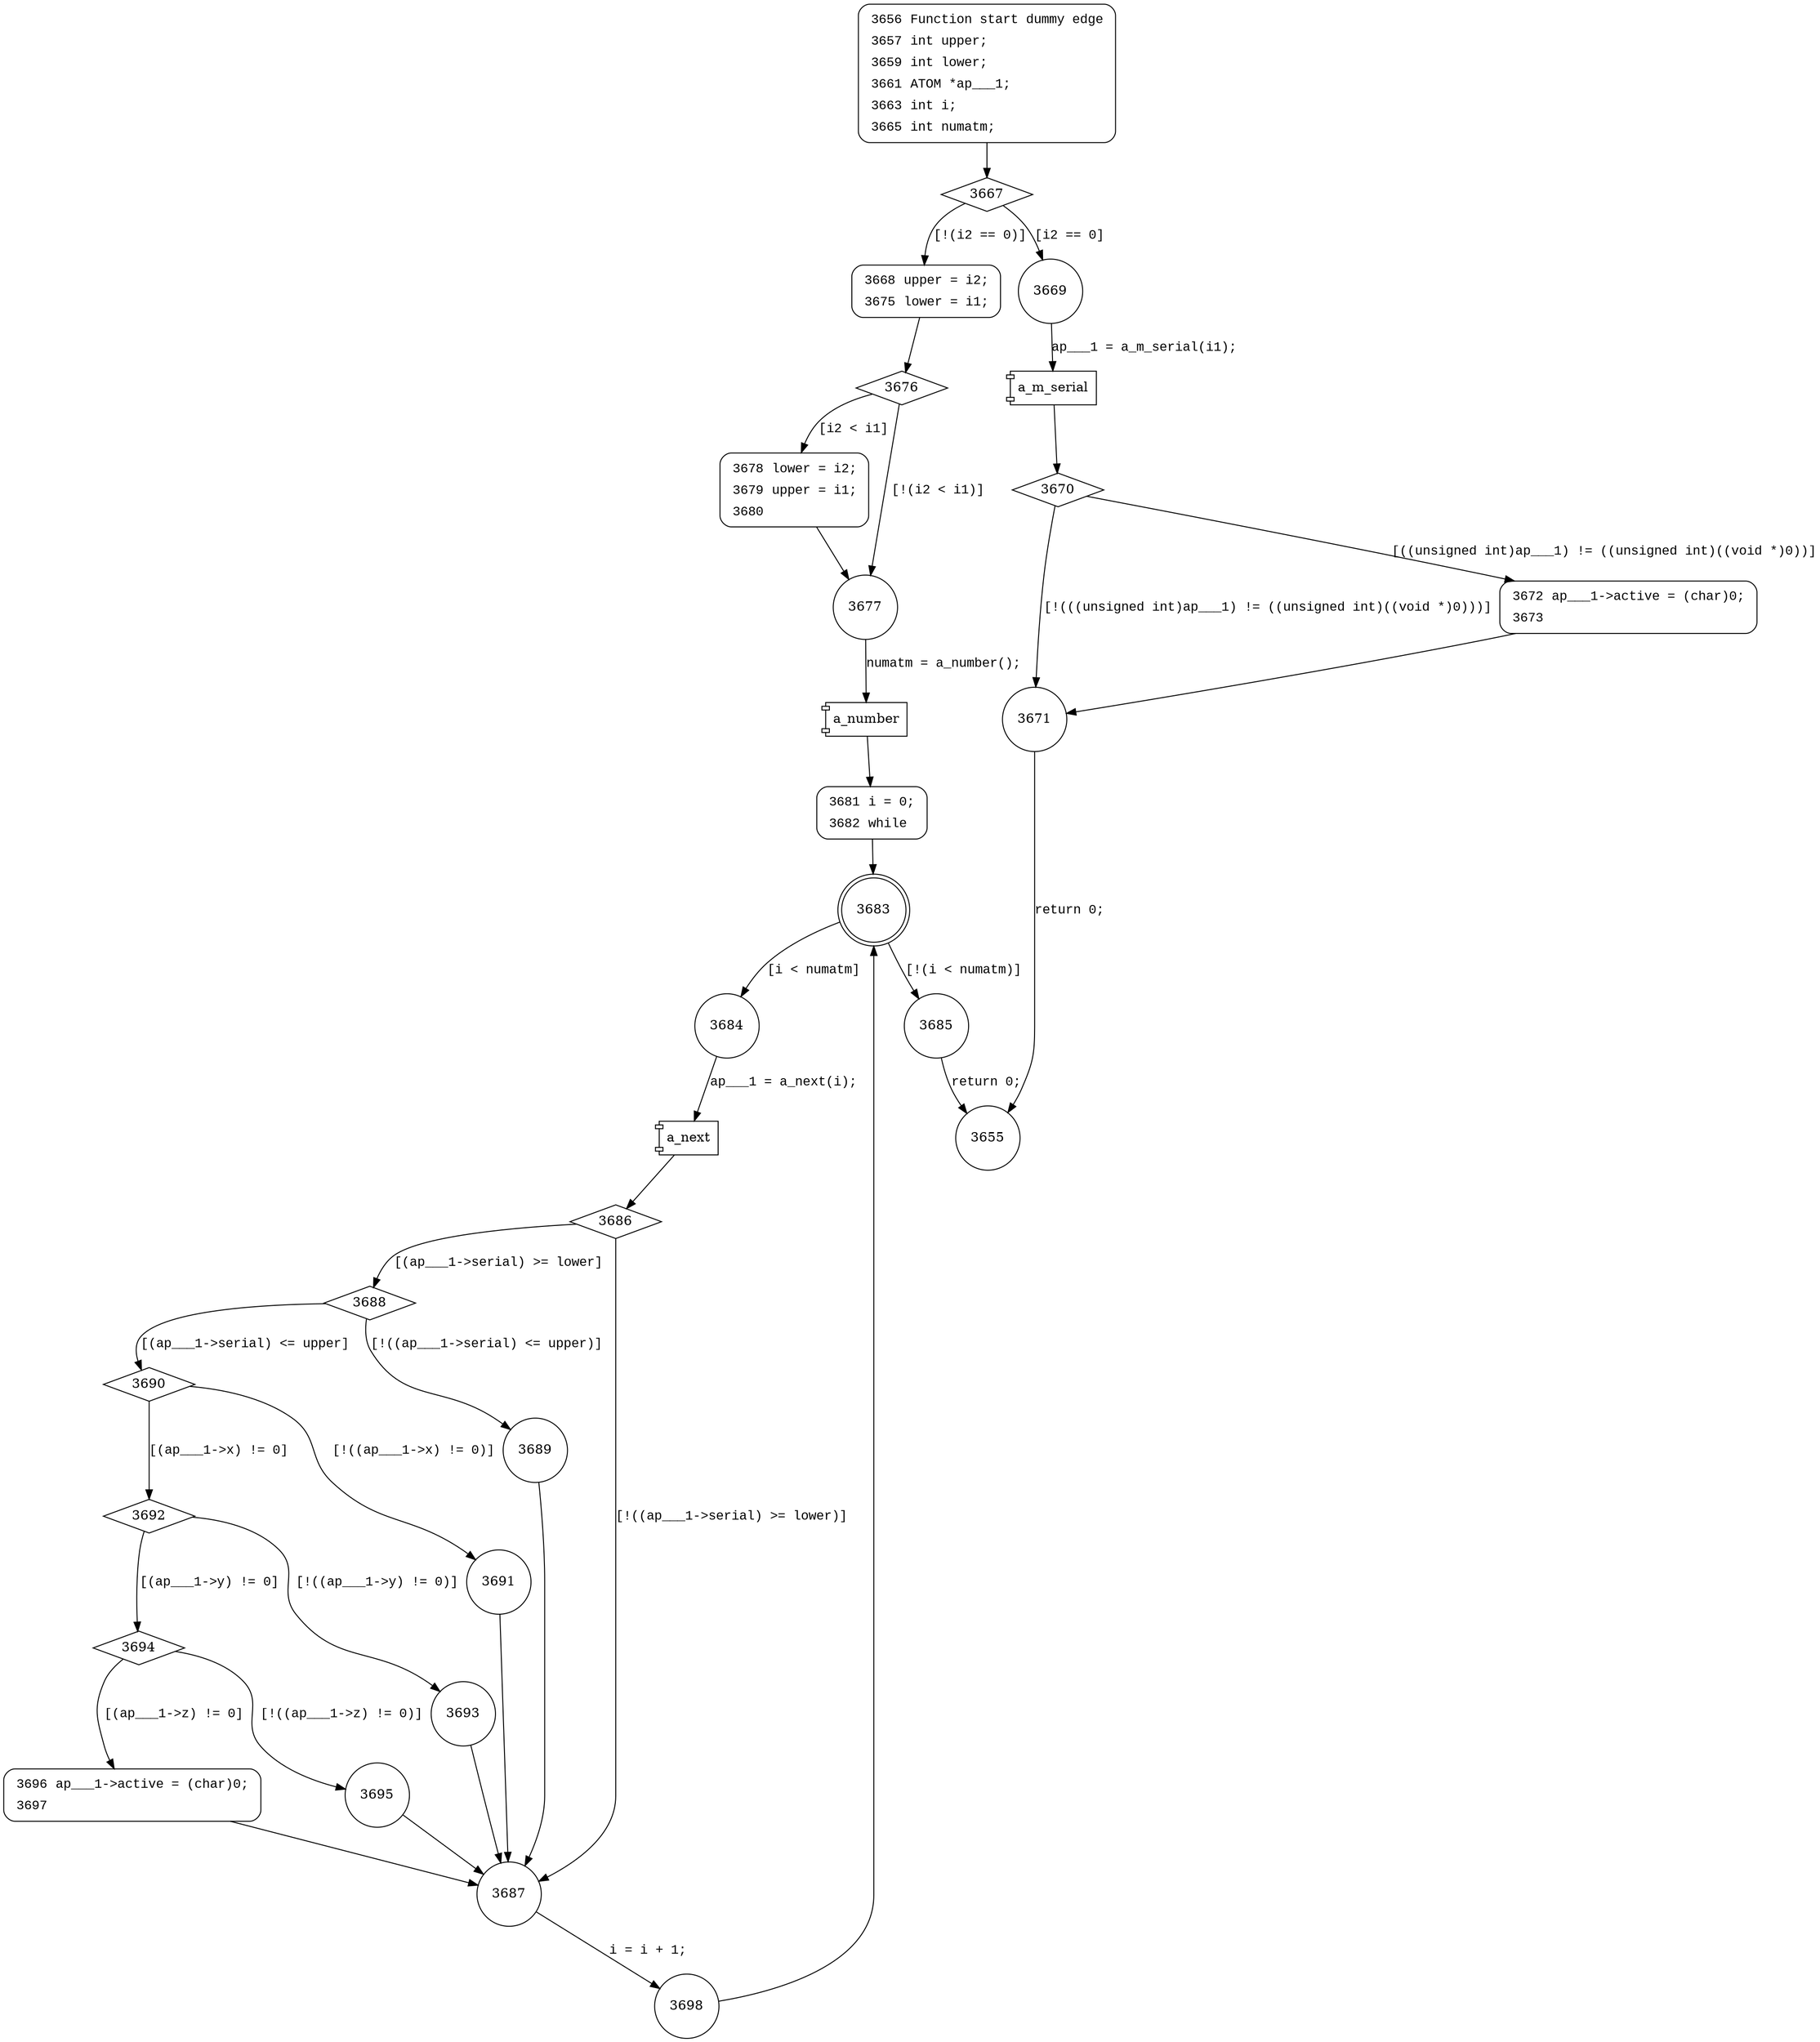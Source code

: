 digraph inactivate_non_zero {
3667 [shape="diamond"]
3668 [shape="circle"]
3669 [shape="circle"]
3670 [shape="diamond"]
3671 [shape="circle"]
3672 [shape="circle"]
3655 [shape="circle"]
3676 [shape="diamond"]
3677 [shape="circle"]
3678 [shape="circle"]
3681 [shape="circle"]
3683 [shape="doublecircle"]
3685 [shape="circle"]
3684 [shape="circle"]
3686 [shape="diamond"]
3687 [shape="circle"]
3688 [shape="diamond"]
3689 [shape="circle"]
3690 [shape="diamond"]
3691 [shape="circle"]
3692 [shape="diamond"]
3693 [shape="circle"]
3694 [shape="diamond"]
3695 [shape="circle"]
3696 [shape="circle"]
3698 [shape="circle"]
3656 [style="filled,bold" penwidth="1" fillcolor="white" fontname="Courier New" shape="Mrecord" label=<<table border="0" cellborder="0" cellpadding="3" bgcolor="white"><tr><td align="right">3656</td><td align="left">Function start dummy edge</td></tr><tr><td align="right">3657</td><td align="left">int upper;</td></tr><tr><td align="right">3659</td><td align="left">int lower;</td></tr><tr><td align="right">3661</td><td align="left">ATOM *ap___1;</td></tr><tr><td align="right">3663</td><td align="left">int i;</td></tr><tr><td align="right">3665</td><td align="left">int numatm;</td></tr></table>>]
3656 -> 3667[label=""]
3672 [style="filled,bold" penwidth="1" fillcolor="white" fontname="Courier New" shape="Mrecord" label=<<table border="0" cellborder="0" cellpadding="3" bgcolor="white"><tr><td align="right">3672</td><td align="left">ap___1-&gt;active = (char)0;</td></tr><tr><td align="right">3673</td><td align="left"></td></tr></table>>]
3672 -> 3671[label=""]
3668 [style="filled,bold" penwidth="1" fillcolor="white" fontname="Courier New" shape="Mrecord" label=<<table border="0" cellborder="0" cellpadding="3" bgcolor="white"><tr><td align="right">3668</td><td align="left">upper = i2;</td></tr><tr><td align="right">3675</td><td align="left">lower = i1;</td></tr></table>>]
3668 -> 3676[label=""]
3678 [style="filled,bold" penwidth="1" fillcolor="white" fontname="Courier New" shape="Mrecord" label=<<table border="0" cellborder="0" cellpadding="3" bgcolor="white"><tr><td align="right">3678</td><td align="left">lower = i2;</td></tr><tr><td align="right">3679</td><td align="left">upper = i1;</td></tr><tr><td align="right">3680</td><td align="left"></td></tr></table>>]
3678 -> 3677[label=""]
3681 [style="filled,bold" penwidth="1" fillcolor="white" fontname="Courier New" shape="Mrecord" label=<<table border="0" cellborder="0" cellpadding="3" bgcolor="white"><tr><td align="right">3681</td><td align="left">i = 0;</td></tr><tr><td align="right">3682</td><td align="left">while</td></tr></table>>]
3681 -> 3683[label=""]
3696 [style="filled,bold" penwidth="1" fillcolor="white" fontname="Courier New" shape="Mrecord" label=<<table border="0" cellborder="0" cellpadding="3" bgcolor="white"><tr><td align="right">3696</td><td align="left">ap___1-&gt;active = (char)0;</td></tr><tr><td align="right">3697</td><td align="left"></td></tr></table>>]
3696 -> 3687[label=""]
3667 -> 3668 [label="[!(i2 == 0)]" fontname="Courier New"]
3667 -> 3669 [label="[i2 == 0]" fontname="Courier New"]
100021 [shape="component" label="a_m_serial"]
3669 -> 100021 [label="ap___1 = a_m_serial(i1);" fontname="Courier New"]
100021 -> 3670 [label="" fontname="Courier New"]
3670 -> 3671 [label="[!(((unsigned int)ap___1) != ((unsigned int)((void *)0)))]" fontname="Courier New"]
3670 -> 3672 [label="[((unsigned int)ap___1) != ((unsigned int)((void *)0))]" fontname="Courier New"]
3671 -> 3655 [label="return 0;" fontname="Courier New"]
3676 -> 3677 [label="[!(i2 < i1)]" fontname="Courier New"]
3676 -> 3678 [label="[i2 < i1]" fontname="Courier New"]
100022 [shape="component" label="a_number"]
3677 -> 100022 [label="numatm = a_number();" fontname="Courier New"]
100022 -> 3681 [label="" fontname="Courier New"]
3683 -> 3685 [label="[!(i < numatm)]" fontname="Courier New"]
3683 -> 3684 [label="[i < numatm]" fontname="Courier New"]
100023 [shape="component" label="a_next"]
3684 -> 100023 [label="ap___1 = a_next(i);" fontname="Courier New"]
100023 -> 3686 [label="" fontname="Courier New"]
3686 -> 3687 [label="[!((ap___1->serial) >= lower)]" fontname="Courier New"]
3686 -> 3688 [label="[(ap___1->serial) >= lower]" fontname="Courier New"]
3688 -> 3689 [label="[!((ap___1->serial) <= upper)]" fontname="Courier New"]
3688 -> 3690 [label="[(ap___1->serial) <= upper]" fontname="Courier New"]
3690 -> 3691 [label="[!((ap___1->x) != 0)]" fontname="Courier New"]
3690 -> 3692 [label="[(ap___1->x) != 0]" fontname="Courier New"]
3692 -> 3693 [label="[!((ap___1->y) != 0)]" fontname="Courier New"]
3692 -> 3694 [label="[(ap___1->y) != 0]" fontname="Courier New"]
3694 -> 3695 [label="[!((ap___1->z) != 0)]" fontname="Courier New"]
3694 -> 3696 [label="[(ap___1->z) != 0]" fontname="Courier New"]
3687 -> 3698 [label="i = i + 1;" fontname="Courier New"]
3695 -> 3687 [label="" fontname="Courier New"]
3691 -> 3687 [label="" fontname="Courier New"]
3685 -> 3655 [label="return 0;" fontname="Courier New"]
3698 -> 3683 [label="" fontname="Courier New"]
3693 -> 3687 [label="" fontname="Courier New"]
3689 -> 3687 [label="" fontname="Courier New"]
}
